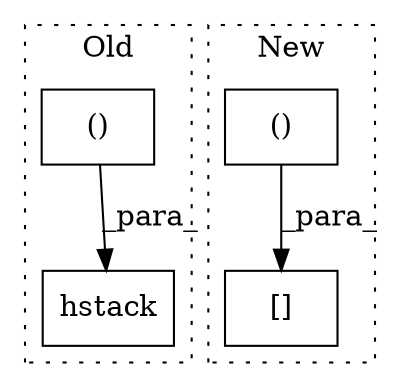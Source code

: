 digraph G {
subgraph cluster0 {
1 [label="hstack" a="32" s="3499,4065" l="12,2" shape="box"];
3 [label="()" a="106" s="3511" l="554" shape="box"];
label = "Old";
style="dotted";
}
subgraph cluster1 {
2 [label="()" a="106" s="4113" l="46" shape="box"];
4 [label="[]" a="2" s="4101,4159" l="12,2" shape="box"];
label = "New";
style="dotted";
}
2 -> 4 [label="_para_"];
3 -> 1 [label="_para_"];
}